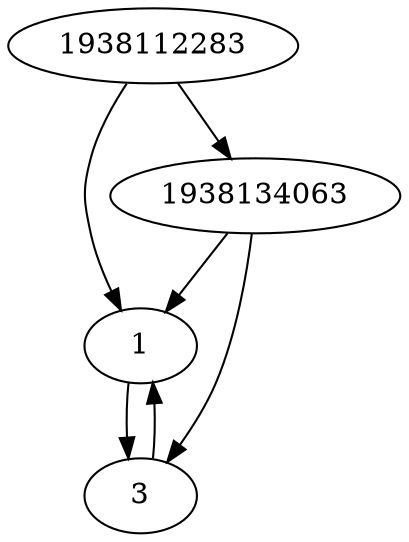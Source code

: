 strict digraph  {
1938112283;
1;
3;
1938134063;
1938112283 -> 1;
1938112283 -> 1938134063;
1 -> 3;
3 -> 1;
1938134063 -> 1;
1938134063 -> 3;
}
